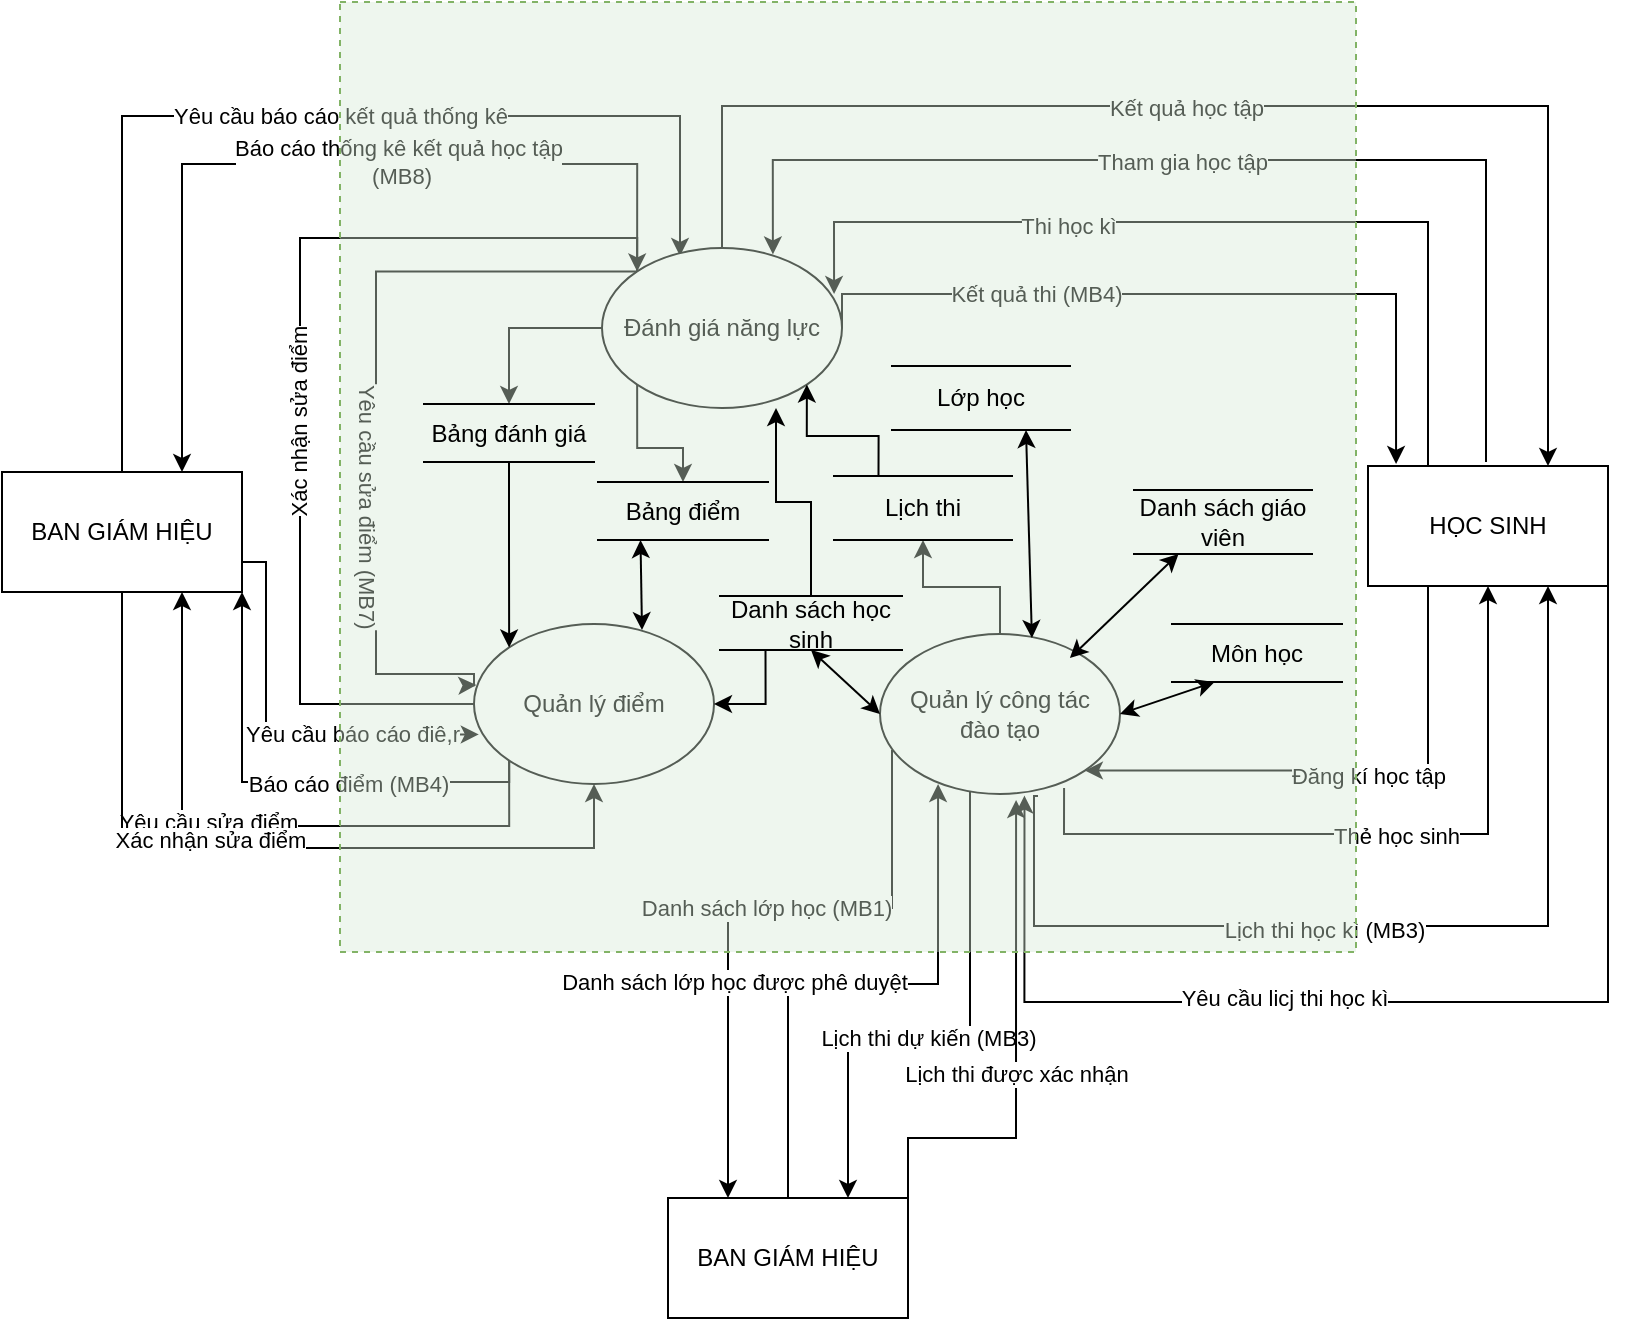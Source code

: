 <mxfile version="14.6.9" type="github">
  <diagram id="lnP5_x3WHc8F7bBJ7GBY" name="Page-1">
    <mxGraphModel dx="1139" dy="634" grid="0" gridSize="10" guides="1" tooltips="1" connect="1" arrows="1" fold="1" page="1" pageScale="1" pageWidth="850" pageHeight="1100" background="#ffffff" math="0" shadow="0">
      <root>
        <mxCell id="0" />
        <mxCell id="1" parent="0" />
        <mxCell id="ej8n5WV3FJ-Urs8y3LaV-1" style="edgeStyle=orthogonalEdgeStyle;rounded=0;orthogonalLoop=1;jettySize=auto;html=1;entryX=0.5;entryY=1;entryDx=0;entryDy=0;exitX=0.767;exitY=0.963;exitDx=0;exitDy=0;exitPerimeter=0;" parent="1" source="ej8n5WV3FJ-Urs8y3LaV-30" target="ej8n5WV3FJ-Urs8y3LaV-25" edge="1">
          <mxGeometry relative="1" as="geometry">
            <mxPoint x="654" y="41" as="sourcePoint" />
            <Array as="points">
              <mxPoint x="566" y="504" />
              <mxPoint x="778" y="504" />
            </Array>
          </mxGeometry>
        </mxCell>
        <mxCell id="ej8n5WV3FJ-Urs8y3LaV-2" value="Thẻ học sinh" style="edgeLabel;html=1;align=center;verticalAlign=middle;resizable=0;points=[];" parent="ej8n5WV3FJ-Urs8y3LaV-1" vertex="1" connectable="0">
          <mxGeometry x="0.05" y="-1" relative="1" as="geometry">
            <mxPoint as="offset" />
          </mxGeometry>
        </mxCell>
        <mxCell id="ej8n5WV3FJ-Urs8y3LaV-3" style="edgeStyle=orthogonalEdgeStyle;rounded=0;orthogonalLoop=1;jettySize=auto;html=1;entryX=0.75;entryY=1;entryDx=0;entryDy=0;exitX=0.642;exitY=1.013;exitDx=0;exitDy=0;exitPerimeter=0;" parent="1" source="ej8n5WV3FJ-Urs8y3LaV-30" target="ej8n5WV3FJ-Urs8y3LaV-25" edge="1">
          <mxGeometry relative="1" as="geometry">
            <Array as="points">
              <mxPoint x="553" y="485" />
              <mxPoint x="551" y="485" />
              <mxPoint x="551" y="550" />
              <mxPoint x="713" y="550" />
            </Array>
            <mxPoint x="721" y="48" as="sourcePoint" />
          </mxGeometry>
        </mxCell>
        <mxCell id="ej8n5WV3FJ-Urs8y3LaV-4" value="Lịch thi học kì (MB3)" style="edgeLabel;html=1;align=center;verticalAlign=middle;resizable=0;points=[];" parent="ej8n5WV3FJ-Urs8y3LaV-3" vertex="1" connectable="0">
          <mxGeometry x="-0.137" y="-2" relative="1" as="geometry">
            <mxPoint as="offset" />
          </mxGeometry>
        </mxCell>
        <mxCell id="ej8n5WV3FJ-Urs8y3LaV-5" style="edgeStyle=orthogonalEdgeStyle;rounded=0;orthogonalLoop=1;jettySize=auto;html=1;entryX=0.75;entryY=0;entryDx=0;entryDy=0;exitX=0.5;exitY=0;exitDx=0;exitDy=0;" parent="1" source="ej8n5WV3FJ-Urs8y3LaV-28" target="ej8n5WV3FJ-Urs8y3LaV-25" edge="1">
          <mxGeometry relative="1" as="geometry">
            <Array as="points">
              <mxPoint x="395" y="140" />
              <mxPoint x="808" y="140" />
            </Array>
            <mxPoint x="761" y="633" as="sourcePoint" />
          </mxGeometry>
        </mxCell>
        <mxCell id="ej8n5WV3FJ-Urs8y3LaV-6" value="Kết quả học tập" style="edgeLabel;html=1;align=center;verticalAlign=middle;resizable=0;points=[];" parent="ej8n5WV3FJ-Urs8y3LaV-5" vertex="1" connectable="0">
          <mxGeometry x="-0.089" y="-1" relative="1" as="geometry">
            <mxPoint as="offset" />
          </mxGeometry>
        </mxCell>
        <mxCell id="ej8n5WV3FJ-Urs8y3LaV-7" style="edgeStyle=orthogonalEdgeStyle;rounded=0;orthogonalLoop=1;jettySize=auto;html=1;entryX=0.75;entryY=0;entryDx=0;entryDy=0;labelPosition=center;verticalLabelPosition=middle;align=center;verticalAlign=middle;exitX=0;exitY=0;exitDx=0;exitDy=0;" parent="1" source="ej8n5WV3FJ-Urs8y3LaV-28" target="ej8n5WV3FJ-Urs8y3LaV-22" edge="1">
          <mxGeometry relative="1" as="geometry">
            <Array as="points">
              <mxPoint x="353" y="169" />
              <mxPoint x="125" y="169" />
            </Array>
            <mxPoint x="209" y="38" as="sourcePoint" />
          </mxGeometry>
        </mxCell>
        <mxCell id="ej8n5WV3FJ-Urs8y3LaV-8" value="&lt;div align=&quot;right&quot;&gt;Báo cáo thống kê kết quả học tập&lt;br&gt;&lt;/div&gt;&amp;nbsp;(MB8)" style="edgeLabel;html=1;align=center;verticalAlign=middle;resizable=0;points=[];" parent="ej8n5WV3FJ-Urs8y3LaV-7" vertex="1" connectable="0">
          <mxGeometry x="0.248" relative="1" as="geometry">
            <mxPoint x="97.68" y="-1" as="offset" />
          </mxGeometry>
        </mxCell>
        <mxCell id="ej8n5WV3FJ-Urs8y3LaV-9" style="edgeStyle=orthogonalEdgeStyle;rounded=0;orthogonalLoop=1;jettySize=auto;html=1;entryX=0.75;entryY=1;entryDx=0;entryDy=0;align=right;exitX=0;exitY=1;exitDx=0;exitDy=0;" parent="1" source="ej8n5WV3FJ-Urs8y3LaV-29" target="ej8n5WV3FJ-Urs8y3LaV-22" edge="1">
          <mxGeometry relative="1" as="geometry">
            <Array as="points">
              <mxPoint x="289" y="500" />
              <mxPoint x="125" y="500" />
            </Array>
            <mxPoint x="109" y="687" as="sourcePoint" />
          </mxGeometry>
        </mxCell>
        <mxCell id="ej8n5WV3FJ-Urs8y3LaV-10" value="Yêu cầu sửa điểm" style="edgeLabel;html=1;align=center;verticalAlign=middle;resizable=0;points=[];" parent="ej8n5WV3FJ-Urs8y3LaV-9" vertex="1" connectable="0">
          <mxGeometry x="0.17" y="-2" relative="1" as="geometry">
            <mxPoint as="offset" />
          </mxGeometry>
        </mxCell>
        <mxCell id="ej8n5WV3FJ-Urs8y3LaV-11" style="edgeStyle=orthogonalEdgeStyle;rounded=0;orthogonalLoop=1;jettySize=auto;html=1;entryX=0.25;entryY=0;entryDx=0;entryDy=0;align=right;exitX=0.05;exitY=0.725;exitDx=0;exitDy=0;exitPerimeter=0;" parent="1" source="ej8n5WV3FJ-Urs8y3LaV-30" target="ej8n5WV3FJ-Urs8y3LaV-33" edge="1">
          <mxGeometry relative="1" as="geometry">
            <Array as="points">
              <mxPoint x="480" y="541" />
              <mxPoint x="398" y="541" />
            </Array>
            <mxPoint x="505" y="477" as="sourcePoint" />
          </mxGeometry>
        </mxCell>
        <mxCell id="ej8n5WV3FJ-Urs8y3LaV-12" value="Danh sách lớp học (MB1)" style="edgeLabel;html=1;align=center;verticalAlign=middle;resizable=0;points=[];" parent="ej8n5WV3FJ-Urs8y3LaV-11" vertex="1" connectable="0">
          <mxGeometry x="-0.067" relative="1" as="geometry">
            <mxPoint as="offset" />
          </mxGeometry>
        </mxCell>
        <mxCell id="ej8n5WV3FJ-Urs8y3LaV-13" style="edgeStyle=orthogonalEdgeStyle;rounded=0;orthogonalLoop=1;jettySize=auto;html=1;entryX=0.75;entryY=0;entryDx=0;entryDy=0;align=right;exitX=0.375;exitY=0.988;exitDx=0;exitDy=0;exitPerimeter=0;" parent="1" source="ej8n5WV3FJ-Urs8y3LaV-30" target="ej8n5WV3FJ-Urs8y3LaV-33" edge="1">
          <mxGeometry relative="1" as="geometry">
            <Array as="points">
              <mxPoint x="519" y="608" />
              <mxPoint x="458" y="608" />
            </Array>
            <mxPoint x="159" y="35" as="sourcePoint" />
          </mxGeometry>
        </mxCell>
        <mxCell id="ej8n5WV3FJ-Urs8y3LaV-14" value="Lịch thi dự kiến (MB3)" style="edgeLabel;html=1;align=center;verticalAlign=middle;resizable=0;points=[];" parent="ej8n5WV3FJ-Urs8y3LaV-13" vertex="1" connectable="0">
          <mxGeometry x="0.111" y="-2" relative="1" as="geometry">
            <mxPoint as="offset" />
          </mxGeometry>
        </mxCell>
        <mxCell id="ej8n5WV3FJ-Urs8y3LaV-16" style="edgeStyle=orthogonalEdgeStyle;orthogonalLoop=1;jettySize=auto;html=1;exitX=0.5;exitY=1;exitDx=0;exitDy=0;rounded=0;fontStyle=0;entryX=0.5;entryY=1;entryDx=0;entryDy=0;" parent="1" source="ej8n5WV3FJ-Urs8y3LaV-22" target="ej8n5WV3FJ-Urs8y3LaV-29" edge="1">
          <mxGeometry relative="1" as="geometry">
            <mxPoint x="47" y="626" as="targetPoint" />
            <Array as="points">
              <mxPoint x="95" y="511" />
              <mxPoint x="331" y="511" />
            </Array>
          </mxGeometry>
        </mxCell>
        <mxCell id="ej8n5WV3FJ-Urs8y3LaV-17" value="Xác nhận sửa điểm" style="edgeLabel;html=1;align=center;verticalAlign=middle;resizable=0;points=[];" parent="ej8n5WV3FJ-Urs8y3LaV-16" vertex="1" connectable="0">
          <mxGeometry x="-0.134" y="4" relative="1" as="geometry">
            <mxPoint as="offset" />
          </mxGeometry>
        </mxCell>
        <mxCell id="ej8n5WV3FJ-Urs8y3LaV-18" style="edgeStyle=orthogonalEdgeStyle;rounded=0;orthogonalLoop=1;jettySize=auto;html=1;exitX=0.5;exitY=0;exitDx=0;exitDy=0;align=right;entryX=0.242;entryY=0.938;entryDx=0;entryDy=0;entryPerimeter=0;" parent="1" source="ej8n5WV3FJ-Urs8y3LaV-33" target="ej8n5WV3FJ-Urs8y3LaV-30" edge="1">
          <mxGeometry relative="1" as="geometry">
            <Array as="points">
              <mxPoint x="428" y="579" />
              <mxPoint x="503" y="579" />
            </Array>
            <mxPoint x="26" y="671" as="targetPoint" />
          </mxGeometry>
        </mxCell>
        <mxCell id="ej8n5WV3FJ-Urs8y3LaV-19" value="Danh sách lớp học được phê duyệt" style="edgeLabel;html=1;align=center;verticalAlign=middle;resizable=0;points=[];" parent="ej8n5WV3FJ-Urs8y3LaV-18" vertex="1" connectable="0">
          <mxGeometry x="-0.075" y="2" relative="1" as="geometry">
            <mxPoint x="-51" y="1" as="offset" />
          </mxGeometry>
        </mxCell>
        <mxCell id="ej8n5WV3FJ-Urs8y3LaV-20" style="edgeStyle=orthogonalEdgeStyle;rounded=0;orthogonalLoop=1;jettySize=auto;html=1;exitX=1;exitY=0;exitDx=0;exitDy=0;align=right;entryX=0.567;entryY=1.038;entryDx=0;entryDy=0;entryPerimeter=0;" parent="1" source="ej8n5WV3FJ-Urs8y3LaV-33" target="ej8n5WV3FJ-Urs8y3LaV-30" edge="1">
          <mxGeometry relative="1" as="geometry">
            <Array as="points">
              <mxPoint x="488" y="656" />
              <mxPoint x="542" y="656" />
            </Array>
            <mxPoint x="131" y="36" as="targetPoint" />
          </mxGeometry>
        </mxCell>
        <mxCell id="ej8n5WV3FJ-Urs8y3LaV-21" value="Lịch thi được xác nhận" style="edgeLabel;html=1;align=center;verticalAlign=middle;resizable=0;points=[];" parent="ej8n5WV3FJ-Urs8y3LaV-20" vertex="1" connectable="0">
          <mxGeometry x="-0.079" relative="1" as="geometry">
            <mxPoint as="offset" />
          </mxGeometry>
        </mxCell>
        <mxCell id="JC4yTgZBuulJajV7WOS_-1" style="edgeStyle=orthogonalEdgeStyle;rounded=0;orthogonalLoop=1;jettySize=auto;html=1;exitX=0.5;exitY=0;exitDx=0;exitDy=0;entryX=0.325;entryY=0.05;entryDx=0;entryDy=0;entryPerimeter=0;" edge="1" parent="1" source="ej8n5WV3FJ-Urs8y3LaV-22" target="ej8n5WV3FJ-Urs8y3LaV-28">
          <mxGeometry relative="1" as="geometry">
            <Array as="points">
              <mxPoint x="95" y="145" />
              <mxPoint x="374" y="145" />
            </Array>
          </mxGeometry>
        </mxCell>
        <mxCell id="JC4yTgZBuulJajV7WOS_-3" value="Yêu cầu báo cáo kết quả thống kê" style="edgeLabel;html=1;align=center;verticalAlign=middle;resizable=0;points=[];" vertex="1" connectable="0" parent="JC4yTgZBuulJajV7WOS_-1">
          <mxGeometry x="0.087" relative="1" as="geometry">
            <mxPoint as="offset" />
          </mxGeometry>
        </mxCell>
        <mxCell id="JC4yTgZBuulJajV7WOS_-14" style="edgeStyle=orthogonalEdgeStyle;rounded=0;orthogonalLoop=1;jettySize=auto;html=1;exitX=1;exitY=0.75;exitDx=0;exitDy=0;entryX=0.02;entryY=0.69;entryDx=0;entryDy=0;entryPerimeter=0;" edge="1" parent="1" source="ej8n5WV3FJ-Urs8y3LaV-22" target="ej8n5WV3FJ-Urs8y3LaV-29">
          <mxGeometry relative="1" as="geometry">
            <Array as="points">
              <mxPoint x="167" y="368" />
              <mxPoint x="167" y="454" />
            </Array>
          </mxGeometry>
        </mxCell>
        <mxCell id="JC4yTgZBuulJajV7WOS_-15" value="Yêu cầu báo cáo điê,r" style="edgeLabel;html=1;align=center;verticalAlign=middle;resizable=0;points=[];" vertex="1" connectable="0" parent="JC4yTgZBuulJajV7WOS_-14">
          <mxGeometry x="0.287" relative="1" as="geometry">
            <mxPoint x="9" as="offset" />
          </mxGeometry>
        </mxCell>
        <mxCell id="ej8n5WV3FJ-Urs8y3LaV-22" value="BAN GIÁM HIỆU" style="rounded=0;whiteSpace=wrap;html=1;" parent="1" vertex="1">
          <mxGeometry x="35" y="323" width="120" height="60" as="geometry" />
        </mxCell>
        <mxCell id="ej8n5WV3FJ-Urs8y3LaV-23" style="edgeStyle=orthogonalEdgeStyle;rounded=0;orthogonalLoop=1;jettySize=auto;html=1;exitX=0.25;exitY=1;exitDx=0;exitDy=0;entryX=1;entryY=1;entryDx=0;entryDy=0;" parent="1" source="ej8n5WV3FJ-Urs8y3LaV-25" target="ej8n5WV3FJ-Urs8y3LaV-30" edge="1">
          <mxGeometry relative="1" as="geometry">
            <Array as="points">
              <mxPoint x="748" y="472" />
            </Array>
            <mxPoint x="586" y="39" as="targetPoint" />
          </mxGeometry>
        </mxCell>
        <mxCell id="ej8n5WV3FJ-Urs8y3LaV-24" value="Đăng kí học tập" style="edgeLabel;html=1;align=center;verticalAlign=middle;resizable=0;points=[];" parent="ej8n5WV3FJ-Urs8y3LaV-23" vertex="1" connectable="0">
          <mxGeometry x="-0.073" y="2" relative="1" as="geometry">
            <mxPoint as="offset" />
          </mxGeometry>
        </mxCell>
        <mxCell id="ej8n5WV3FJ-Urs8y3LaV-46" style="edgeStyle=orthogonalEdgeStyle;rounded=0;orthogonalLoop=1;jettySize=auto;html=1;exitX=0.25;exitY=0;exitDx=0;exitDy=0;entryX=0.967;entryY=0.288;entryDx=0;entryDy=0;entryPerimeter=0;" parent="1" source="ej8n5WV3FJ-Urs8y3LaV-25" target="ej8n5WV3FJ-Urs8y3LaV-28" edge="1">
          <mxGeometry relative="1" as="geometry">
            <Array as="points">
              <mxPoint x="748" y="198" />
              <mxPoint x="451" y="198" />
            </Array>
          </mxGeometry>
        </mxCell>
        <mxCell id="ej8n5WV3FJ-Urs8y3LaV-47" value="Thi học kì" style="edgeLabel;html=1;align=center;verticalAlign=middle;resizable=0;points=[];" parent="ej8n5WV3FJ-Urs8y3LaV-46" vertex="1" connectable="0">
          <mxGeometry x="0.328" y="2" relative="1" as="geometry">
            <mxPoint as="offset" />
          </mxGeometry>
        </mxCell>
        <mxCell id="JC4yTgZBuulJajV7WOS_-16" style="edgeStyle=orthogonalEdgeStyle;rounded=0;orthogonalLoop=1;jettySize=auto;html=1;exitX=1;exitY=1;exitDx=0;exitDy=0;entryX=0.602;entryY=1.01;entryDx=0;entryDy=0;entryPerimeter=0;" edge="1" parent="1" source="ej8n5WV3FJ-Urs8y3LaV-25" target="ej8n5WV3FJ-Urs8y3LaV-30">
          <mxGeometry relative="1" as="geometry">
            <Array as="points">
              <mxPoint x="838" y="588" />
              <mxPoint x="546" y="588" />
            </Array>
          </mxGeometry>
        </mxCell>
        <mxCell id="JC4yTgZBuulJajV7WOS_-17" value="Yêu cầu licj thi học kì" style="edgeLabel;html=1;align=center;verticalAlign=middle;resizable=0;points=[];" vertex="1" connectable="0" parent="JC4yTgZBuulJajV7WOS_-16">
          <mxGeometry x="0.228" y="-2" relative="1" as="geometry">
            <mxPoint as="offset" />
          </mxGeometry>
        </mxCell>
        <mxCell id="JC4yTgZBuulJajV7WOS_-19" style="edgeStyle=orthogonalEdgeStyle;rounded=0;orthogonalLoop=1;jettySize=auto;html=1;entryX=0.712;entryY=0.04;entryDx=0;entryDy=0;entryPerimeter=0;startArrow=none;" edge="1" parent="1" target="ej8n5WV3FJ-Urs8y3LaV-28">
          <mxGeometry relative="1" as="geometry">
            <mxPoint x="777" y="318" as="sourcePoint" />
            <Array as="points">
              <mxPoint x="420" y="167" />
            </Array>
          </mxGeometry>
        </mxCell>
        <mxCell id="JC4yTgZBuulJajV7WOS_-26" value="Tham gia học tập" style="edgeLabel;html=1;align=center;verticalAlign=middle;resizable=0;points=[];" vertex="1" connectable="0" parent="JC4yTgZBuulJajV7WOS_-19">
          <mxGeometry x="0.092" y="1" relative="1" as="geometry">
            <mxPoint as="offset" />
          </mxGeometry>
        </mxCell>
        <mxCell id="ej8n5WV3FJ-Urs8y3LaV-25" value="HỌC SINH" style="rounded=0;whiteSpace=wrap;html=1;" parent="1" vertex="1">
          <mxGeometry x="718" y="320" width="120" height="60" as="geometry" />
        </mxCell>
        <mxCell id="ej8n5WV3FJ-Urs8y3LaV-40" style="edgeStyle=orthogonalEdgeStyle;rounded=0;orthogonalLoop=1;jettySize=auto;html=1;exitX=0;exitY=1;exitDx=0;exitDy=0;entryX=0.5;entryY=0;entryDx=0;entryDy=0;" parent="1" source="ej8n5WV3FJ-Urs8y3LaV-28" target="ej8n5WV3FJ-Urs8y3LaV-34" edge="1">
          <mxGeometry relative="1" as="geometry" />
        </mxCell>
        <mxCell id="ej8n5WV3FJ-Urs8y3LaV-44" style="edgeStyle=orthogonalEdgeStyle;rounded=0;orthogonalLoop=1;jettySize=auto;html=1;exitX=0;exitY=0.5;exitDx=0;exitDy=0;entryX=0.5;entryY=0;entryDx=0;entryDy=0;" parent="1" source="ej8n5WV3FJ-Urs8y3LaV-28" target="ej8n5WV3FJ-Urs8y3LaV-43" edge="1">
          <mxGeometry relative="1" as="geometry" />
        </mxCell>
        <mxCell id="ej8n5WV3FJ-Urs8y3LaV-48" style="edgeStyle=orthogonalEdgeStyle;rounded=0;orthogonalLoop=1;jettySize=auto;html=1;exitX=1;exitY=0.5;exitDx=0;exitDy=0;entryX=0.117;entryY=-0.017;entryDx=0;entryDy=0;entryPerimeter=0;" parent="1" source="ej8n5WV3FJ-Urs8y3LaV-28" target="ej8n5WV3FJ-Urs8y3LaV-25" edge="1">
          <mxGeometry relative="1" as="geometry">
            <Array as="points">
              <mxPoint x="455" y="234" />
              <mxPoint x="732" y="234" />
            </Array>
          </mxGeometry>
        </mxCell>
        <mxCell id="ej8n5WV3FJ-Urs8y3LaV-49" value="Kết quả thi (MB4)" style="edgeLabel;html=1;align=center;verticalAlign=middle;resizable=0;points=[];" parent="ej8n5WV3FJ-Urs8y3LaV-48" vertex="1" connectable="0">
          <mxGeometry x="-0.399" relative="1" as="geometry">
            <mxPoint as="offset" />
          </mxGeometry>
        </mxCell>
        <mxCell id="ej8n5WV3FJ-Urs8y3LaV-56" style="edgeStyle=orthogonalEdgeStyle;rounded=0;orthogonalLoop=1;jettySize=auto;html=1;exitX=0;exitY=0;exitDx=0;exitDy=0;entryX=0.01;entryY=0.382;entryDx=0;entryDy=0;entryPerimeter=0;" parent="1" source="ej8n5WV3FJ-Urs8y3LaV-28" target="ej8n5WV3FJ-Urs8y3LaV-29" edge="1">
          <mxGeometry relative="1" as="geometry">
            <Array as="points">
              <mxPoint x="222" y="223" />
              <mxPoint x="222" y="424" />
              <mxPoint x="271" y="424" />
              <mxPoint x="271" y="430" />
            </Array>
          </mxGeometry>
        </mxCell>
        <mxCell id="ej8n5WV3FJ-Urs8y3LaV-57" value="Yêu cầu sửa điểm (MB7)" style="edgeLabel;html=1;align=center;verticalAlign=middle;resizable=0;points=[];rotation=90;" parent="ej8n5WV3FJ-Urs8y3LaV-56" vertex="1" connectable="0">
          <mxGeometry x="0.278" y="-4" relative="1" as="geometry">
            <mxPoint as="offset" />
          </mxGeometry>
        </mxCell>
        <mxCell id="ej8n5WV3FJ-Urs8y3LaV-28" value="Đánh giá năng lực" style="ellipse;whiteSpace=wrap;html=1;" parent="1" vertex="1">
          <mxGeometry x="335" y="211" width="120" height="80" as="geometry" />
        </mxCell>
        <mxCell id="ej8n5WV3FJ-Urs8y3LaV-59" style="edgeStyle=orthogonalEdgeStyle;rounded=0;orthogonalLoop=1;jettySize=auto;html=1;exitX=0;exitY=1;exitDx=0;exitDy=0;entryX=1;entryY=1;entryDx=0;entryDy=0;" parent="1" source="ej8n5WV3FJ-Urs8y3LaV-29" target="ej8n5WV3FJ-Urs8y3LaV-22" edge="1">
          <mxGeometry relative="1" as="geometry">
            <Array as="points">
              <mxPoint x="289" y="478" />
              <mxPoint x="155" y="478" />
            </Array>
          </mxGeometry>
        </mxCell>
        <mxCell id="ej8n5WV3FJ-Urs8y3LaV-60" value="Báo cáo điểm (MB4)" style="edgeLabel;html=1;align=center;verticalAlign=middle;resizable=0;points=[];" parent="ej8n5WV3FJ-Urs8y3LaV-59" vertex="1" connectable="0">
          <mxGeometry x="-0.086" y="2" relative="1" as="geometry">
            <mxPoint x="18.43" y="-1.3" as="offset" />
          </mxGeometry>
        </mxCell>
        <mxCell id="JC4yTgZBuulJajV7WOS_-12" style="edgeStyle=orthogonalEdgeStyle;rounded=0;orthogonalLoop=1;jettySize=auto;html=1;exitX=0;exitY=0.5;exitDx=0;exitDy=0;entryX=0;entryY=0;entryDx=0;entryDy=0;" edge="1" parent="1" source="ej8n5WV3FJ-Urs8y3LaV-29" target="ej8n5WV3FJ-Urs8y3LaV-28">
          <mxGeometry relative="1" as="geometry">
            <Array as="points">
              <mxPoint x="184" y="439" />
              <mxPoint x="184" y="206" />
              <mxPoint x="353" y="206" />
            </Array>
          </mxGeometry>
        </mxCell>
        <mxCell id="JC4yTgZBuulJajV7WOS_-13" value="Xác nhận sửa điểm" style="edgeLabel;html=1;align=center;verticalAlign=middle;resizable=0;points=[];rotation=-90;" vertex="1" connectable="0" parent="JC4yTgZBuulJajV7WOS_-12">
          <mxGeometry x="-0.097" y="1" relative="1" as="geometry">
            <mxPoint as="offset" />
          </mxGeometry>
        </mxCell>
        <mxCell id="ej8n5WV3FJ-Urs8y3LaV-29" value="Quản lý điểm" style="ellipse;whiteSpace=wrap;html=1;" parent="1" vertex="1">
          <mxGeometry x="271" y="399" width="120" height="80" as="geometry" />
        </mxCell>
        <mxCell id="ej8n5WV3FJ-Urs8y3LaV-50" style="edgeStyle=orthogonalEdgeStyle;rounded=0;orthogonalLoop=1;jettySize=auto;html=1;exitX=0.5;exitY=0;exitDx=0;exitDy=0;entryX=0.5;entryY=1;entryDx=0;entryDy=0;" parent="1" source="ej8n5WV3FJ-Urs8y3LaV-30" target="ej8n5WV3FJ-Urs8y3LaV-35" edge="1">
          <mxGeometry relative="1" as="geometry" />
        </mxCell>
        <mxCell id="ej8n5WV3FJ-Urs8y3LaV-30" value="&lt;div&gt;Quản lý công tác &lt;br&gt;&lt;/div&gt;&lt;div&gt;đào tạo&lt;/div&gt;" style="ellipse;whiteSpace=wrap;html=1;" parent="1" vertex="1">
          <mxGeometry x="474" y="404" width="120" height="80" as="geometry" />
        </mxCell>
        <mxCell id="ej8n5WV3FJ-Urs8y3LaV-32" value="" style="rounded=0;whiteSpace=wrap;html=1;dashed=1;strokeOpacity=100;fillColor=#d5e8d4;strokeColor=#82b366;glass=0;shadow=0;sketch=0;overflow=visible;fillOpacity=40;" parent="1" vertex="1">
          <mxGeometry x="204" y="88" width="508" height="475" as="geometry" />
        </mxCell>
        <mxCell id="ej8n5WV3FJ-Urs8y3LaV-33" value="BAN GIÁM HIỆU" style="rounded=0;whiteSpace=wrap;html=1;" parent="1" vertex="1">
          <mxGeometry x="368" y="686" width="120" height="60" as="geometry" />
        </mxCell>
        <mxCell id="ej8n5WV3FJ-Urs8y3LaV-34" value="Bảng điểm" style="shape=partialRectangle;whiteSpace=wrap;html=1;left=0;right=0;fillColor=none;rounded=0;shadow=0;glass=0;sketch=0;" parent="1" vertex="1">
          <mxGeometry x="333" y="328" width="85" height="29" as="geometry" />
        </mxCell>
        <mxCell id="JC4yTgZBuulJajV7WOS_-8" style="edgeStyle=orthogonalEdgeStyle;rounded=0;orthogonalLoop=1;jettySize=auto;html=1;exitX=0.25;exitY=0;exitDx=0;exitDy=0;entryX=1;entryY=1;entryDx=0;entryDy=0;" edge="1" parent="1" source="ej8n5WV3FJ-Urs8y3LaV-35" target="ej8n5WV3FJ-Urs8y3LaV-28">
          <mxGeometry relative="1" as="geometry" />
        </mxCell>
        <mxCell id="ej8n5WV3FJ-Urs8y3LaV-35" value="Lịch thi" style="shape=partialRectangle;whiteSpace=wrap;html=1;left=0;right=0;fillColor=none;rounded=0;shadow=0;glass=0;sketch=0;" parent="1" vertex="1">
          <mxGeometry x="451" y="325" width="89" height="32" as="geometry" />
        </mxCell>
        <mxCell id="JC4yTgZBuulJajV7WOS_-9" style="edgeStyle=orthogonalEdgeStyle;rounded=0;orthogonalLoop=1;jettySize=auto;html=1;exitX=0.5;exitY=0;exitDx=0;exitDy=0;entryX=0.725;entryY=1;entryDx=0;entryDy=0;entryPerimeter=0;" edge="1" parent="1" source="ej8n5WV3FJ-Urs8y3LaV-36" target="ej8n5WV3FJ-Urs8y3LaV-28">
          <mxGeometry relative="1" as="geometry" />
        </mxCell>
        <mxCell id="JC4yTgZBuulJajV7WOS_-11" style="edgeStyle=orthogonalEdgeStyle;rounded=0;orthogonalLoop=1;jettySize=auto;html=1;exitX=0.25;exitY=1;exitDx=0;exitDy=0;entryX=1;entryY=0.5;entryDx=0;entryDy=0;" edge="1" parent="1" source="ej8n5WV3FJ-Urs8y3LaV-36" target="ej8n5WV3FJ-Urs8y3LaV-29">
          <mxGeometry relative="1" as="geometry">
            <Array as="points">
              <mxPoint x="417" y="439" />
            </Array>
          </mxGeometry>
        </mxCell>
        <mxCell id="ej8n5WV3FJ-Urs8y3LaV-36" value="Danh sách học sinh" style="shape=partialRectangle;whiteSpace=wrap;html=1;left=0;right=0;fillColor=none;rounded=0;shadow=0;glass=0;sketch=0;" parent="1" vertex="1">
          <mxGeometry x="394" y="385" width="91" height="27" as="geometry" />
        </mxCell>
        <mxCell id="ej8n5WV3FJ-Urs8y3LaV-58" style="edgeStyle=orthogonalEdgeStyle;rounded=0;orthogonalLoop=1;jettySize=auto;html=1;exitX=0.5;exitY=1;exitDx=0;exitDy=0;entryX=0;entryY=0;entryDx=0;entryDy=0;" parent="1" source="ej8n5WV3FJ-Urs8y3LaV-43" target="ej8n5WV3FJ-Urs8y3LaV-29" edge="1">
          <mxGeometry relative="1" as="geometry" />
        </mxCell>
        <mxCell id="ej8n5WV3FJ-Urs8y3LaV-43" value="Bảng đánh giá" style="shape=partialRectangle;whiteSpace=wrap;html=1;left=0;right=0;fillColor=none;rounded=0;shadow=0;glass=0;sketch=0;" parent="1" vertex="1">
          <mxGeometry x="246" y="289" width="85" height="29" as="geometry" />
        </mxCell>
        <mxCell id="ej8n5WV3FJ-Urs8y3LaV-53" value="" style="endArrow=classic;startArrow=classic;html=1;exitX=0.7;exitY=0.038;exitDx=0;exitDy=0;exitPerimeter=0;entryX=0.25;entryY=1;entryDx=0;entryDy=0;" parent="1" source="ej8n5WV3FJ-Urs8y3LaV-29" target="ej8n5WV3FJ-Urs8y3LaV-34" edge="1">
          <mxGeometry width="50" height="50" relative="1" as="geometry">
            <mxPoint x="430" y="527" as="sourcePoint" />
            <mxPoint x="480" y="477" as="targetPoint" />
          </mxGeometry>
        </mxCell>
        <mxCell id="OL0Jcozx3PYoBurPTvLl-2" value="Lớp học" style="shape=partialRectangle;whiteSpace=wrap;html=1;left=0;right=0;fillColor=none;rounded=0;shadow=0;glass=0;sketch=0;" parent="1" vertex="1">
          <mxGeometry x="480" y="270" width="89" height="32" as="geometry" />
        </mxCell>
        <mxCell id="OL0Jcozx3PYoBurPTvLl-4" value="Danh sách giáo viên" style="shape=partialRectangle;whiteSpace=wrap;html=1;left=0;right=0;fillColor=none;rounded=0;shadow=0;glass=0;sketch=0;" parent="1" vertex="1">
          <mxGeometry x="601" y="332" width="89" height="32" as="geometry" />
        </mxCell>
        <mxCell id="OL0Jcozx3PYoBurPTvLl-6" value="Môn học" style="shape=partialRectangle;whiteSpace=wrap;html=1;left=0;right=0;fillColor=none;rounded=0;shadow=0;glass=0;sketch=0;" parent="1" vertex="1">
          <mxGeometry x="620" y="399" width="85" height="29" as="geometry" />
        </mxCell>
        <mxCell id="JC4yTgZBuulJajV7WOS_-4" value="" style="endArrow=classic;startArrow=classic;html=1;exitX=0.633;exitY=0.025;exitDx=0;exitDy=0;exitPerimeter=0;entryX=0.25;entryY=1;entryDx=0;entryDy=0;" edge="1" parent="1" source="ej8n5WV3FJ-Urs8y3LaV-30">
          <mxGeometry width="50" height="50" relative="1" as="geometry">
            <mxPoint x="547.75" y="347.04" as="sourcePoint" />
            <mxPoint x="547" y="302" as="targetPoint" />
          </mxGeometry>
        </mxCell>
        <mxCell id="JC4yTgZBuulJajV7WOS_-6" value="" style="endArrow=classic;startArrow=classic;html=1;exitX=0.708;exitY=0.025;exitDx=0;exitDy=0;exitPerimeter=0;entryX=0.25;entryY=1;entryDx=0;entryDy=0;" edge="1" parent="1" target="OL0Jcozx3PYoBurPTvLl-4">
          <mxGeometry width="50" height="50" relative="1" as="geometry">
            <mxPoint x="568.96" y="416" as="sourcePoint" />
            <mxPoint x="557" y="312" as="targetPoint" />
          </mxGeometry>
        </mxCell>
        <mxCell id="JC4yTgZBuulJajV7WOS_-7" value="" style="endArrow=classic;startArrow=classic;html=1;exitX=1;exitY=0.5;exitDx=0;exitDy=0;entryX=0.25;entryY=1;entryDx=0;entryDy=0;" edge="1" parent="1" source="ej8n5WV3FJ-Urs8y3LaV-30" target="OL0Jcozx3PYoBurPTvLl-6">
          <mxGeometry width="50" height="50" relative="1" as="geometry">
            <mxPoint x="578.96" y="426" as="sourcePoint" />
            <mxPoint x="633.25" y="374" as="targetPoint" />
          </mxGeometry>
        </mxCell>
        <mxCell id="JC4yTgZBuulJajV7WOS_-10" value="" style="endArrow=classic;startArrow=classic;html=1;exitX=0;exitY=0.5;exitDx=0;exitDy=0;entryX=0.5;entryY=1;entryDx=0;entryDy=0;" edge="1" parent="1" source="ej8n5WV3FJ-Urs8y3LaV-30" target="ej8n5WV3FJ-Urs8y3LaV-36">
          <mxGeometry width="50" height="50" relative="1" as="geometry">
            <mxPoint x="578.96" y="426" as="sourcePoint" />
            <mxPoint x="633.25" y="374" as="targetPoint" />
          </mxGeometry>
        </mxCell>
      </root>
    </mxGraphModel>
  </diagram>
</mxfile>
